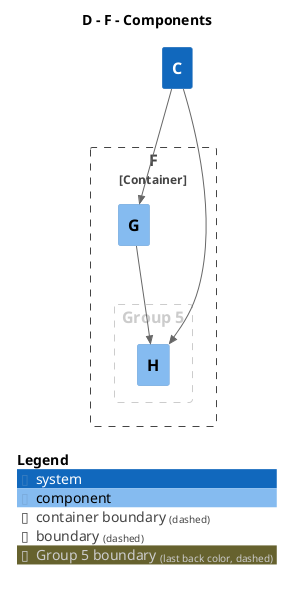 @startuml
set separator none
title D - F - Components

top to bottom direction

!include <C4/C4>
!include <C4/C4_Context>
!include <C4/C4_Component>

System(C, "C", $descr="", $tags="", $link="")

Container_Boundary("D.F_boundary", "F", $tags="") {
  AddBoundaryTag("Group 5", $borderColor="#cccccc", $fontColor="#cccccc", $borderStyle="dashed")
  Boundary(group_1, "Group 5", $tags="Group 5") {
    Component(D.F.H, "H", $techn="", $descr="", $tags="", $link="")
  }

  Component(D.F.G, "G", $techn="", $descr="", $tags="", $link="")
}

Rel(C, D.F.G, "", $techn="", $tags="", $link="")
Rel(C, D.F.H, "", $techn="", $tags="", $link="")
Rel(D.F.G, D.F.H, "", $techn="", $tags="", $link="")

SHOW_LEGEND(true)
@enduml